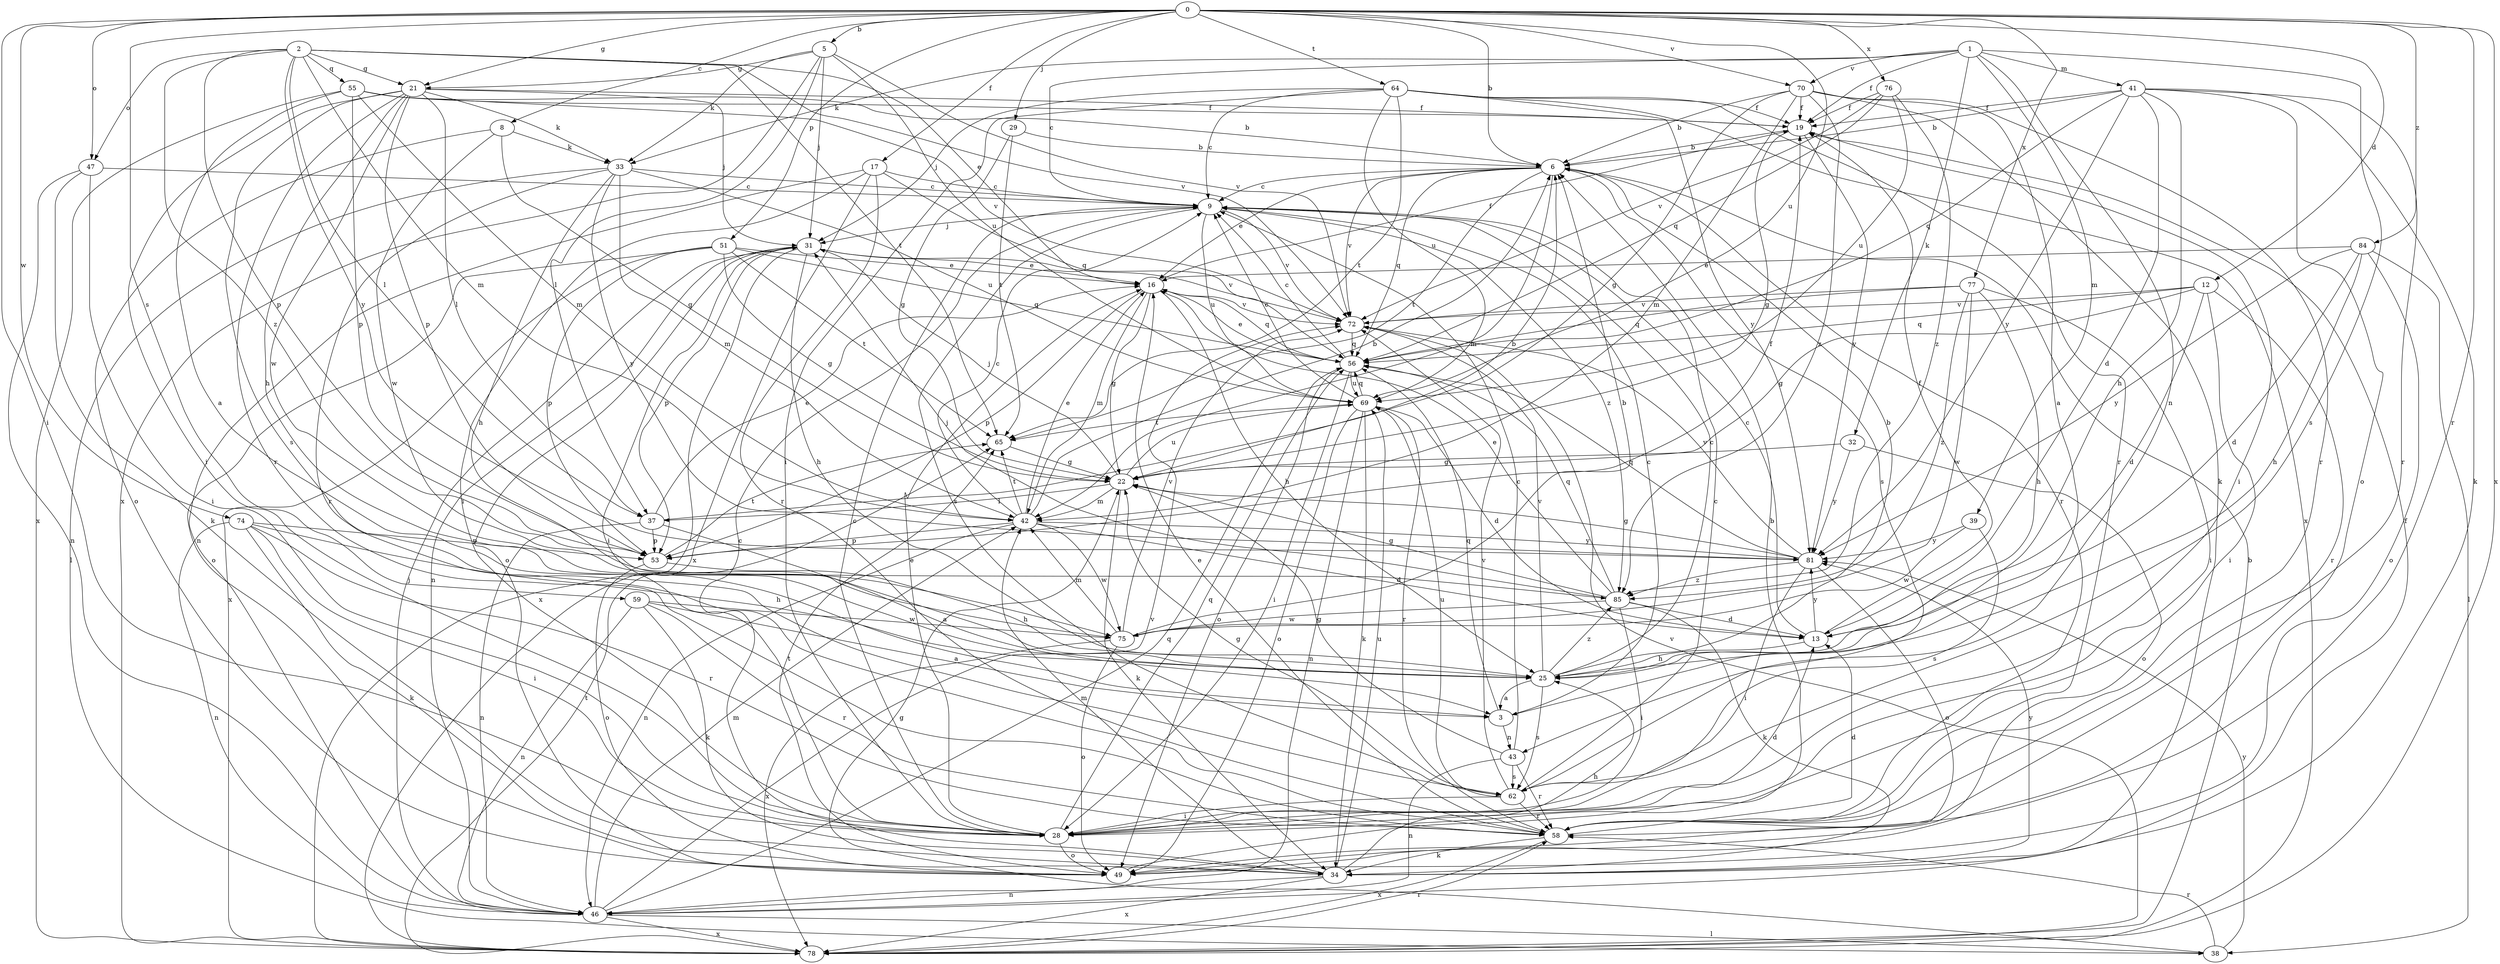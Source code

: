 strict digraph  {
0;
1;
2;
3;
5;
6;
8;
9;
12;
13;
16;
17;
19;
21;
22;
25;
28;
29;
31;
32;
33;
34;
37;
38;
39;
41;
42;
43;
46;
47;
49;
51;
53;
55;
56;
58;
59;
62;
64;
65;
69;
70;
72;
74;
75;
76;
77;
78;
81;
84;
85;
0 -> 5  [label=b];
0 -> 6  [label=b];
0 -> 8  [label=c];
0 -> 12  [label=d];
0 -> 17  [label=f];
0 -> 21  [label=g];
0 -> 28  [label=i];
0 -> 29  [label=j];
0 -> 47  [label=o];
0 -> 51  [label=p];
0 -> 58  [label=r];
0 -> 59  [label=s];
0 -> 64  [label=t];
0 -> 69  [label=u];
0 -> 70  [label=v];
0 -> 74  [label=w];
0 -> 76  [label=x];
0 -> 77  [label=x];
0 -> 78  [label=x];
0 -> 84  [label=z];
1 -> 9  [label=c];
1 -> 19  [label=f];
1 -> 32  [label=k];
1 -> 33  [label=k];
1 -> 39  [label=m];
1 -> 41  [label=m];
1 -> 43  [label=n];
1 -> 62  [label=s];
1 -> 70  [label=v];
2 -> 16  [label=e];
2 -> 21  [label=g];
2 -> 37  [label=l];
2 -> 42  [label=m];
2 -> 47  [label=o];
2 -> 53  [label=p];
2 -> 55  [label=q];
2 -> 65  [label=t];
2 -> 72  [label=v];
2 -> 81  [label=y];
2 -> 85  [label=z];
3 -> 9  [label=c];
3 -> 43  [label=n];
3 -> 56  [label=q];
5 -> 21  [label=g];
5 -> 31  [label=j];
5 -> 33  [label=k];
5 -> 37  [label=l];
5 -> 69  [label=u];
5 -> 72  [label=v];
5 -> 78  [label=x];
6 -> 9  [label=c];
6 -> 16  [label=e];
6 -> 42  [label=m];
6 -> 56  [label=q];
6 -> 58  [label=r];
6 -> 62  [label=s];
6 -> 65  [label=t];
6 -> 72  [label=v];
8 -> 22  [label=g];
8 -> 33  [label=k];
8 -> 49  [label=o];
8 -> 75  [label=w];
9 -> 31  [label=j];
9 -> 62  [label=s];
9 -> 69  [label=u];
9 -> 72  [label=v];
9 -> 85  [label=z];
12 -> 13  [label=d];
12 -> 22  [label=g];
12 -> 28  [label=i];
12 -> 56  [label=q];
12 -> 58  [label=r];
12 -> 72  [label=v];
13 -> 9  [label=c];
13 -> 19  [label=f];
13 -> 25  [label=h];
13 -> 81  [label=y];
16 -> 19  [label=f];
16 -> 22  [label=g];
16 -> 25  [label=h];
16 -> 42  [label=m];
16 -> 53  [label=p];
16 -> 56  [label=q];
16 -> 72  [label=v];
17 -> 9  [label=c];
17 -> 28  [label=i];
17 -> 46  [label=n];
17 -> 56  [label=q];
17 -> 58  [label=r];
17 -> 78  [label=x];
19 -> 6  [label=b];
19 -> 22  [label=g];
19 -> 28  [label=i];
19 -> 81  [label=y];
21 -> 19  [label=f];
21 -> 25  [label=h];
21 -> 28  [label=i];
21 -> 31  [label=j];
21 -> 33  [label=k];
21 -> 37  [label=l];
21 -> 53  [label=p];
21 -> 58  [label=r];
21 -> 62  [label=s];
21 -> 75  [label=w];
22 -> 31  [label=j];
22 -> 34  [label=k];
22 -> 37  [label=l];
22 -> 42  [label=m];
22 -> 69  [label=u];
25 -> 3  [label=a];
25 -> 6  [label=b];
25 -> 9  [label=c];
25 -> 62  [label=s];
25 -> 72  [label=v];
25 -> 85  [label=z];
28 -> 9  [label=c];
28 -> 13  [label=d];
28 -> 16  [label=e];
28 -> 49  [label=o];
28 -> 56  [label=q];
29 -> 6  [label=b];
29 -> 22  [label=g];
29 -> 65  [label=t];
31 -> 16  [label=e];
31 -> 25  [label=h];
31 -> 28  [label=i];
31 -> 46  [label=n];
31 -> 49  [label=o];
31 -> 53  [label=p];
31 -> 72  [label=v];
31 -> 78  [label=x];
32 -> 22  [label=g];
32 -> 49  [label=o];
32 -> 81  [label=y];
33 -> 9  [label=c];
33 -> 25  [label=h];
33 -> 38  [label=l];
33 -> 42  [label=m];
33 -> 58  [label=r];
33 -> 69  [label=u];
33 -> 81  [label=y];
34 -> 9  [label=c];
34 -> 25  [label=h];
34 -> 42  [label=m];
34 -> 46  [label=n];
34 -> 69  [label=u];
34 -> 78  [label=x];
34 -> 81  [label=y];
37 -> 3  [label=a];
37 -> 6  [label=b];
37 -> 16  [label=e];
37 -> 46  [label=n];
37 -> 53  [label=p];
38 -> 22  [label=g];
38 -> 58  [label=r];
38 -> 81  [label=y];
39 -> 62  [label=s];
39 -> 75  [label=w];
39 -> 81  [label=y];
41 -> 6  [label=b];
41 -> 13  [label=d];
41 -> 19  [label=f];
41 -> 25  [label=h];
41 -> 34  [label=k];
41 -> 49  [label=o];
41 -> 56  [label=q];
41 -> 58  [label=r];
41 -> 81  [label=y];
42 -> 6  [label=b];
42 -> 9  [label=c];
42 -> 13  [label=d];
42 -> 16  [label=e];
42 -> 46  [label=n];
42 -> 53  [label=p];
42 -> 65  [label=t];
42 -> 75  [label=w];
42 -> 81  [label=y];
43 -> 9  [label=c];
43 -> 22  [label=g];
43 -> 46  [label=n];
43 -> 58  [label=r];
43 -> 62  [label=s];
46 -> 19  [label=f];
46 -> 31  [label=j];
46 -> 38  [label=l];
46 -> 42  [label=m];
46 -> 56  [label=q];
46 -> 72  [label=v];
46 -> 78  [label=x];
47 -> 9  [label=c];
47 -> 28  [label=i];
47 -> 34  [label=k];
47 -> 46  [label=n];
49 -> 6  [label=b];
49 -> 65  [label=t];
51 -> 16  [label=e];
51 -> 22  [label=g];
51 -> 49  [label=o];
51 -> 53  [label=p];
51 -> 56  [label=q];
51 -> 65  [label=t];
51 -> 78  [label=x];
53 -> 19  [label=f];
53 -> 25  [label=h];
53 -> 49  [label=o];
53 -> 65  [label=t];
55 -> 3  [label=a];
55 -> 6  [label=b];
55 -> 19  [label=f];
55 -> 42  [label=m];
55 -> 53  [label=p];
55 -> 72  [label=v];
55 -> 78  [label=x];
56 -> 9  [label=c];
56 -> 16  [label=e];
56 -> 28  [label=i];
56 -> 49  [label=o];
56 -> 69  [label=u];
58 -> 13  [label=d];
58 -> 16  [label=e];
58 -> 34  [label=k];
58 -> 78  [label=x];
59 -> 3  [label=a];
59 -> 34  [label=k];
59 -> 46  [label=n];
59 -> 58  [label=r];
59 -> 75  [label=w];
62 -> 9  [label=c];
62 -> 22  [label=g];
62 -> 28  [label=i];
62 -> 58  [label=r];
62 -> 69  [label=u];
62 -> 72  [label=v];
64 -> 9  [label=c];
64 -> 19  [label=f];
64 -> 28  [label=i];
64 -> 31  [label=j];
64 -> 58  [label=r];
64 -> 65  [label=t];
64 -> 69  [label=u];
64 -> 78  [label=x];
64 -> 81  [label=y];
65 -> 22  [label=g];
69 -> 9  [label=c];
69 -> 13  [label=d];
69 -> 34  [label=k];
69 -> 46  [label=n];
69 -> 49  [label=o];
69 -> 56  [label=q];
69 -> 58  [label=r];
69 -> 65  [label=t];
70 -> 3  [label=a];
70 -> 6  [label=b];
70 -> 19  [label=f];
70 -> 22  [label=g];
70 -> 34  [label=k];
70 -> 42  [label=m];
70 -> 58  [label=r];
70 -> 85  [label=z];
72 -> 56  [label=q];
74 -> 25  [label=h];
74 -> 28  [label=i];
74 -> 34  [label=k];
74 -> 46  [label=n];
74 -> 53  [label=p];
74 -> 58  [label=r];
75 -> 6  [label=b];
75 -> 42  [label=m];
75 -> 49  [label=o];
75 -> 72  [label=v];
75 -> 78  [label=x];
76 -> 19  [label=f];
76 -> 56  [label=q];
76 -> 69  [label=u];
76 -> 72  [label=v];
76 -> 85  [label=z];
77 -> 25  [label=h];
77 -> 28  [label=i];
77 -> 56  [label=q];
77 -> 72  [label=v];
77 -> 75  [label=w];
77 -> 85  [label=z];
78 -> 6  [label=b];
78 -> 58  [label=r];
78 -> 65  [label=t];
78 -> 72  [label=v];
81 -> 22  [label=g];
81 -> 28  [label=i];
81 -> 49  [label=o];
81 -> 56  [label=q];
81 -> 72  [label=v];
81 -> 85  [label=z];
84 -> 13  [label=d];
84 -> 16  [label=e];
84 -> 25  [label=h];
84 -> 38  [label=l];
84 -> 49  [label=o];
84 -> 81  [label=y];
85 -> 13  [label=d];
85 -> 16  [label=e];
85 -> 22  [label=g];
85 -> 28  [label=i];
85 -> 31  [label=j];
85 -> 34  [label=k];
85 -> 56  [label=q];
85 -> 75  [label=w];
}
